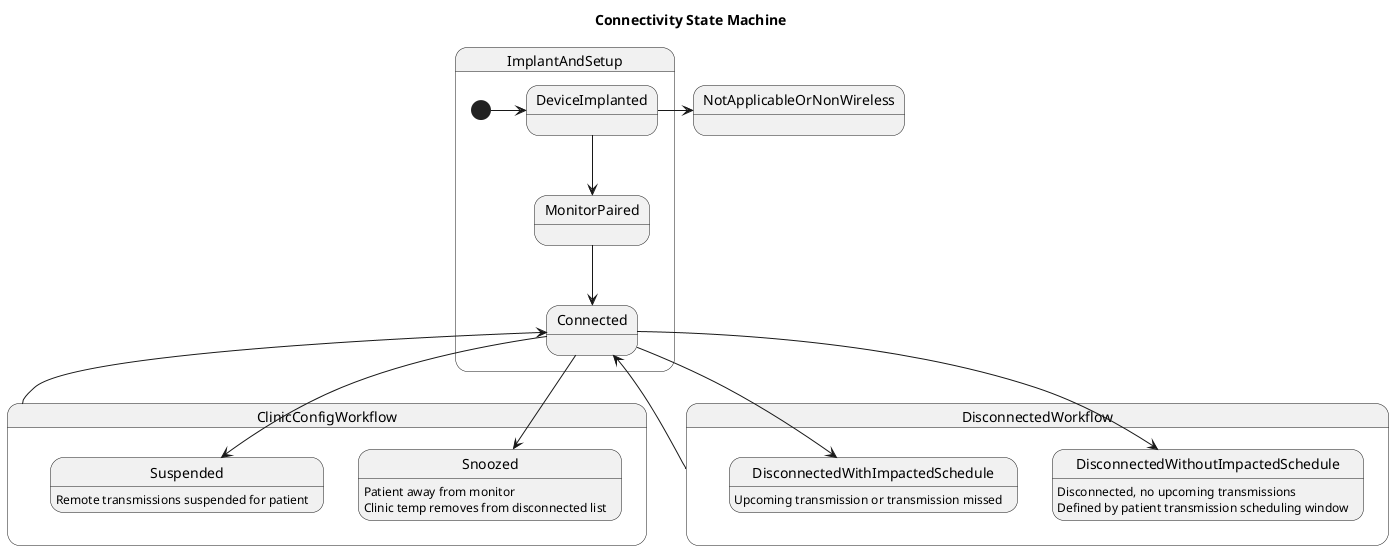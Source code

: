 @startuml
title Connectivity State Machine

state ImplantAndSetup{
[*] -> DeviceImplanted
DeviceImplanted -down-> MonitorPaired
MonitorPaired -down-> Connected
}

DeviceImplanted -> NotApplicableOrNonWireless

state ClinicConfigWorkflow {
Snoozed : Patient away from monitor
Snoozed : Clinic temp removes from disconnected list
Suspended : Remote transmissions suspended for patient
Connected -down-> Snoozed
Connected -down-> Suspended
}
ClinicConfigWorkflow -> Connected

state DisconnectedWorkflow {
DisconnectedWithoutImpactedSchedule : Disconnected, no upcoming transmissions
DisconnectedWithoutImpactedSchedule : Defined by patient transmission scheduling window
DisconnectedWithImpactedSchedule : Upcoming transmission or transmission missed
Connected -down-> DisconnectedWithoutImpactedSchedule 
Connected -down-> DisconnectedWithImpactedSchedule
}
DisconnectedWorkflow -> Connected

@enduml